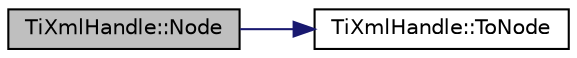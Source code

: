 digraph "TiXmlHandle::Node"
{
  edge [fontname="Helvetica",fontsize="10",labelfontname="Helvetica",labelfontsize="10"];
  node [fontname="Helvetica",fontsize="10",shape=record];
  rankdir="LR";
  Node1 [label="TiXmlHandle::Node",height=0.2,width=0.4,color="black", fillcolor="grey75", style="filled" fontcolor="black"];
  Node1 -> Node2 [color="midnightblue",fontsize="10",style="solid",fontname="Helvetica"];
  Node2 [label="TiXmlHandle::ToNode",height=0.2,width=0.4,color="black", fillcolor="white", style="filled",URL="$class_ti_xml_handle.html#af678e5088e83be67baf76f699756f2c3"];
}
